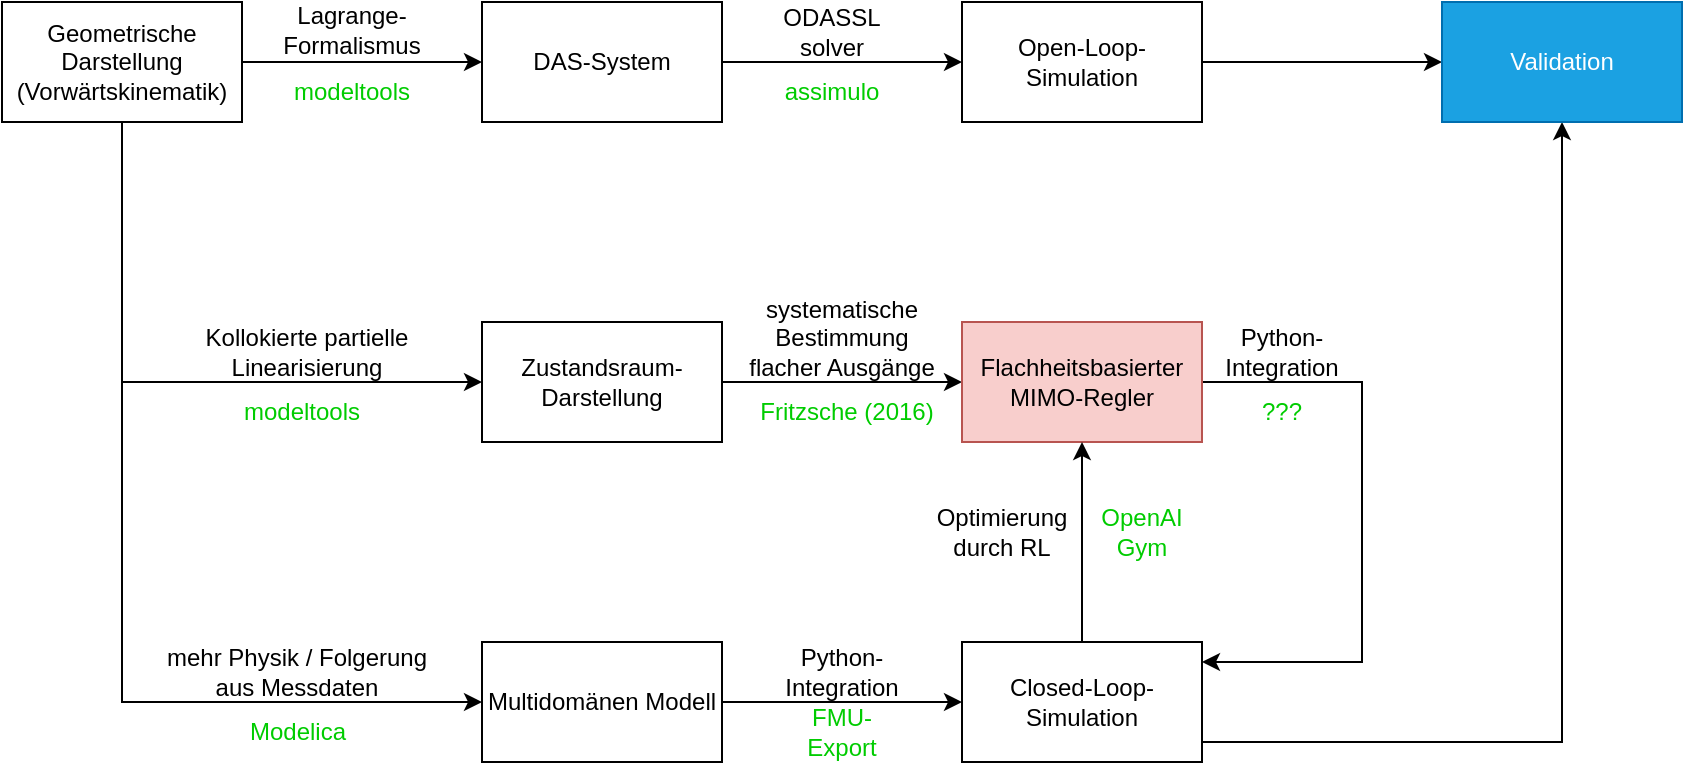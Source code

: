<mxfile version="17.4.2" type="device"><diagram id="fUdTAieHAb0J-XhlXhLQ" name="Page-1"><mxGraphModel dx="1137" dy="707" grid="1" gridSize="10" guides="1" tooltips="1" connect="1" arrows="1" fold="1" page="1" pageScale="1" pageWidth="850" pageHeight="1100" math="0" shadow="0"><root><mxCell id="0"/><mxCell id="1" parent="0"/><mxCell id="QUKwz06kWuW3qivwG5_Z-8" style="edgeStyle=orthogonalEdgeStyle;rounded=0;orthogonalLoop=1;jettySize=auto;html=1;entryX=0;entryY=0.5;entryDx=0;entryDy=0;" edge="1" parent="1" source="QUKwz06kWuW3qivwG5_Z-1" target="QUKwz06kWuW3qivwG5_Z-2"><mxGeometry relative="1" as="geometry"/></mxCell><mxCell id="QUKwz06kWuW3qivwG5_Z-9" style="edgeStyle=orthogonalEdgeStyle;rounded=0;orthogonalLoop=1;jettySize=auto;html=1;entryX=0;entryY=0.5;entryDx=0;entryDy=0;" edge="1" parent="1" source="QUKwz06kWuW3qivwG5_Z-1" target="QUKwz06kWuW3qivwG5_Z-7"><mxGeometry relative="1" as="geometry"><Array as="points"><mxPoint x="100" y="390"/></Array></mxGeometry></mxCell><mxCell id="QUKwz06kWuW3qivwG5_Z-20" style="edgeStyle=orthogonalEdgeStyle;rounded=0;orthogonalLoop=1;jettySize=auto;html=1;entryX=0;entryY=0.5;entryDx=0;entryDy=0;" edge="1" parent="1" source="QUKwz06kWuW3qivwG5_Z-1" target="QUKwz06kWuW3qivwG5_Z-4"><mxGeometry relative="1" as="geometry"><Array as="points"><mxPoint x="100" y="230"/></Array></mxGeometry></mxCell><mxCell id="QUKwz06kWuW3qivwG5_Z-1" value="Geometrische Darstellung (Vorwärtskinematik)" style="rounded=0;whiteSpace=wrap;html=1;" vertex="1" parent="1"><mxGeometry x="40" y="40" width="120" height="60" as="geometry"/></mxCell><mxCell id="QUKwz06kWuW3qivwG5_Z-10" style="edgeStyle=orthogonalEdgeStyle;rounded=0;orthogonalLoop=1;jettySize=auto;html=1;entryX=0;entryY=0.5;entryDx=0;entryDy=0;" edge="1" parent="1" source="QUKwz06kWuW3qivwG5_Z-2" target="QUKwz06kWuW3qivwG5_Z-3"><mxGeometry relative="1" as="geometry"/></mxCell><mxCell id="QUKwz06kWuW3qivwG5_Z-2" value="DAS-System" style="rounded=0;whiteSpace=wrap;html=1;" vertex="1" parent="1"><mxGeometry x="280" y="40" width="120" height="60" as="geometry"/></mxCell><mxCell id="QUKwz06kWuW3qivwG5_Z-15" style="edgeStyle=orthogonalEdgeStyle;rounded=0;orthogonalLoop=1;jettySize=auto;html=1;entryX=0;entryY=0.5;entryDx=0;entryDy=0;" edge="1" parent="1" source="QUKwz06kWuW3qivwG5_Z-3" target="QUKwz06kWuW3qivwG5_Z-14"><mxGeometry relative="1" as="geometry"/></mxCell><mxCell id="QUKwz06kWuW3qivwG5_Z-3" value="Open-Loop-Simulation" style="rounded=0;whiteSpace=wrap;html=1;" vertex="1" parent="1"><mxGeometry x="520" y="40" width="120" height="60" as="geometry"/></mxCell><mxCell id="QUKwz06kWuW3qivwG5_Z-13" style="edgeStyle=orthogonalEdgeStyle;rounded=0;orthogonalLoop=1;jettySize=auto;html=1;entryX=0;entryY=0.5;entryDx=0;entryDy=0;" edge="1" parent="1" source="QUKwz06kWuW3qivwG5_Z-4" target="QUKwz06kWuW3qivwG5_Z-5"><mxGeometry relative="1" as="geometry"/></mxCell><mxCell id="QUKwz06kWuW3qivwG5_Z-4" value="Zustandsraum-Darstellung" style="rounded=0;whiteSpace=wrap;html=1;" vertex="1" parent="1"><mxGeometry x="280" y="200" width="120" height="60" as="geometry"/></mxCell><mxCell id="QUKwz06kWuW3qivwG5_Z-22" style="edgeStyle=orthogonalEdgeStyle;rounded=0;orthogonalLoop=1;jettySize=auto;html=1;entryX=0.992;entryY=0.179;entryDx=0;entryDy=0;entryPerimeter=0;" edge="1" parent="1" source="QUKwz06kWuW3qivwG5_Z-5" target="QUKwz06kWuW3qivwG5_Z-6"><mxGeometry relative="1" as="geometry"><Array as="points"><mxPoint x="720" y="230"/><mxPoint x="720" y="370"/><mxPoint x="640" y="370"/></Array></mxGeometry></mxCell><mxCell id="QUKwz06kWuW3qivwG5_Z-5" value="Flachheitsbasierter MIMO-Regler" style="rounded=0;whiteSpace=wrap;html=1;fillColor=#f8cecc;strokeColor=#b85450;" vertex="1" parent="1"><mxGeometry x="520" y="200" width="120" height="60" as="geometry"/></mxCell><mxCell id="QUKwz06kWuW3qivwG5_Z-21" style="edgeStyle=orthogonalEdgeStyle;rounded=0;orthogonalLoop=1;jettySize=auto;html=1;entryX=0.5;entryY=1;entryDx=0;entryDy=0;" edge="1" parent="1" source="QUKwz06kWuW3qivwG5_Z-6" target="QUKwz06kWuW3qivwG5_Z-5"><mxGeometry relative="1" as="geometry"/></mxCell><mxCell id="QUKwz06kWuW3qivwG5_Z-23" style="edgeStyle=orthogonalEdgeStyle;rounded=0;orthogonalLoop=1;jettySize=auto;html=1;" edge="1" parent="1" source="QUKwz06kWuW3qivwG5_Z-6" target="QUKwz06kWuW3qivwG5_Z-14"><mxGeometry relative="1" as="geometry"><Array as="points"><mxPoint x="820" y="410"/></Array></mxGeometry></mxCell><mxCell id="QUKwz06kWuW3qivwG5_Z-6" value="Closed-Loop-Simulation" style="rounded=0;whiteSpace=wrap;html=1;" vertex="1" parent="1"><mxGeometry x="520" y="360" width="120" height="60" as="geometry"/></mxCell><mxCell id="QUKwz06kWuW3qivwG5_Z-16" style="edgeStyle=orthogonalEdgeStyle;rounded=0;orthogonalLoop=1;jettySize=auto;html=1;entryX=0;entryY=0.5;entryDx=0;entryDy=0;" edge="1" parent="1" source="QUKwz06kWuW3qivwG5_Z-7" target="QUKwz06kWuW3qivwG5_Z-6"><mxGeometry relative="1" as="geometry"/></mxCell><mxCell id="QUKwz06kWuW3qivwG5_Z-7" value="Multidomänen Modell" style="rounded=0;whiteSpace=wrap;html=1;" vertex="1" parent="1"><mxGeometry x="280" y="360" width="120" height="60" as="geometry"/></mxCell><mxCell id="QUKwz06kWuW3qivwG5_Z-14" value="Validation" style="rounded=0;whiteSpace=wrap;html=1;fillColor=#1ba1e2;fontColor=#ffffff;strokeColor=#006EAF;" vertex="1" parent="1"><mxGeometry x="760" y="40" width="120" height="60" as="geometry"/></mxCell><mxCell id="QUKwz06kWuW3qivwG5_Z-25" value="&lt;font color=&quot;#00cc00&quot;&gt;modeltools&lt;/font&gt;" style="text;html=1;strokeColor=none;fillColor=none;align=center;verticalAlign=middle;whiteSpace=wrap;rounded=0;" vertex="1" parent="1"><mxGeometry x="185" y="70" width="60" height="30" as="geometry"/></mxCell><mxCell id="QUKwz06kWuW3qivwG5_Z-26" value="&lt;span style=&quot;background-color: rgb(255 , 255 , 255)&quot;&gt;&lt;font style=&quot;font-size: 12px&quot;&gt;Lagrange-Formalismus&lt;/font&gt;&lt;/span&gt;" style="text;html=1;strokeColor=none;fillColor=none;align=center;verticalAlign=middle;whiteSpace=wrap;rounded=0;" vertex="1" parent="1"><mxGeometry x="170" y="39" width="90" height="30" as="geometry"/></mxCell><mxCell id="QUKwz06kWuW3qivwG5_Z-27" value="ODASSL solver" style="text;html=1;strokeColor=none;fillColor=none;align=center;verticalAlign=middle;whiteSpace=wrap;rounded=0;" vertex="1" parent="1"><mxGeometry x="425" y="40" width="60" height="30" as="geometry"/></mxCell><mxCell id="QUKwz06kWuW3qivwG5_Z-28" value="&lt;font color=&quot;#00cc00&quot;&gt;assimulo&lt;/font&gt;" style="text;html=1;strokeColor=none;fillColor=none;align=center;verticalAlign=middle;whiteSpace=wrap;rounded=0;" vertex="1" parent="1"><mxGeometry x="425" y="70" width="60" height="30" as="geometry"/></mxCell><mxCell id="QUKwz06kWuW3qivwG5_Z-29" value="mehr Physik / Folgerung aus Messdaten" style="text;html=1;strokeColor=none;fillColor=none;align=center;verticalAlign=middle;whiteSpace=wrap;rounded=0;" vertex="1" parent="1"><mxGeometry x="115" y="360" width="145" height="30" as="geometry"/></mxCell><mxCell id="QUKwz06kWuW3qivwG5_Z-30" value="&lt;font color=&quot;#00cc00&quot;&gt;Modelica&lt;/font&gt;" style="text;html=1;strokeColor=none;fillColor=none;align=center;verticalAlign=middle;whiteSpace=wrap;rounded=0;fontSize=12;" vertex="1" parent="1"><mxGeometry x="158" y="390" width="60" height="30" as="geometry"/></mxCell><mxCell id="QUKwz06kWuW3qivwG5_Z-31" value="Python-Integration" style="text;html=1;strokeColor=none;fillColor=none;align=center;verticalAlign=middle;whiteSpace=wrap;rounded=0;fontSize=12;" vertex="1" parent="1"><mxGeometry x="430" y="360" width="60" height="30" as="geometry"/></mxCell><mxCell id="QUKwz06kWuW3qivwG5_Z-32" value="&lt;font color=&quot;#00cc00&quot;&gt;FMU-Export&lt;/font&gt;" style="text;html=1;strokeColor=none;fillColor=none;align=center;verticalAlign=middle;whiteSpace=wrap;rounded=0;fontSize=12;" vertex="1" parent="1"><mxGeometry x="430" y="390" width="60" height="30" as="geometry"/></mxCell><mxCell id="QUKwz06kWuW3qivwG5_Z-33" value="Kollokierte partielle Linearisierung" style="text;html=1;strokeColor=none;fillColor=none;align=center;verticalAlign=middle;whiteSpace=wrap;rounded=0;fontSize=12;" vertex="1" parent="1"><mxGeometry x="140" y="200" width="105" height="30" as="geometry"/></mxCell><mxCell id="QUKwz06kWuW3qivwG5_Z-34" value="&lt;font color=&quot;#00cc00&quot;&gt;modeltools&lt;/font&gt;" style="text;html=1;strokeColor=none;fillColor=none;align=center;verticalAlign=middle;whiteSpace=wrap;rounded=0;fontSize=12;" vertex="1" parent="1"><mxGeometry x="160" y="230" width="60" height="30" as="geometry"/></mxCell><mxCell id="QUKwz06kWuW3qivwG5_Z-35" value="systematische Bestimmung flacher Ausgänge" style="text;html=1;strokeColor=none;fillColor=none;align=center;verticalAlign=middle;whiteSpace=wrap;rounded=0;fontSize=12;" vertex="1" parent="1"><mxGeometry x="410" y="193" width="100" height="30" as="geometry"/></mxCell><mxCell id="QUKwz06kWuW3qivwG5_Z-36" value="&lt;font color=&quot;#00cc00&quot;&gt;Fritzsche (2016)&lt;/font&gt;" style="text;html=1;strokeColor=none;fillColor=none;align=center;verticalAlign=middle;whiteSpace=wrap;rounded=0;fontSize=12;" vertex="1" parent="1"><mxGeometry x="415" y="230" width="95" height="30" as="geometry"/></mxCell><mxCell id="QUKwz06kWuW3qivwG5_Z-37" value="Python-Integration" style="text;html=1;strokeColor=none;fillColor=none;align=center;verticalAlign=middle;whiteSpace=wrap;rounded=0;fontSize=12;" vertex="1" parent="1"><mxGeometry x="650" y="200" width="60" height="30" as="geometry"/></mxCell><mxCell id="QUKwz06kWuW3qivwG5_Z-38" value="Optimierung durch RL" style="text;html=1;strokeColor=none;fillColor=none;align=center;verticalAlign=middle;whiteSpace=wrap;rounded=0;fontSize=12;" vertex="1" parent="1"><mxGeometry x="510" y="290" width="60" height="30" as="geometry"/></mxCell><mxCell id="QUKwz06kWuW3qivwG5_Z-39" value="&lt;font color=&quot;#00cc00&quot;&gt;OpenAI Gym&lt;/font&gt;" style="text;html=1;strokeColor=none;fillColor=none;align=center;verticalAlign=middle;whiteSpace=wrap;rounded=0;fontSize=12;" vertex="1" parent="1"><mxGeometry x="580" y="290" width="60" height="30" as="geometry"/></mxCell><mxCell id="QUKwz06kWuW3qivwG5_Z-40" value="&lt;font color=&quot;#00cc00&quot;&gt;???&lt;/font&gt;" style="text;html=1;strokeColor=none;fillColor=none;align=center;verticalAlign=middle;whiteSpace=wrap;rounded=0;fontSize=12;" vertex="1" parent="1"><mxGeometry x="650" y="230" width="60" height="30" as="geometry"/></mxCell></root></mxGraphModel></diagram></mxfile>